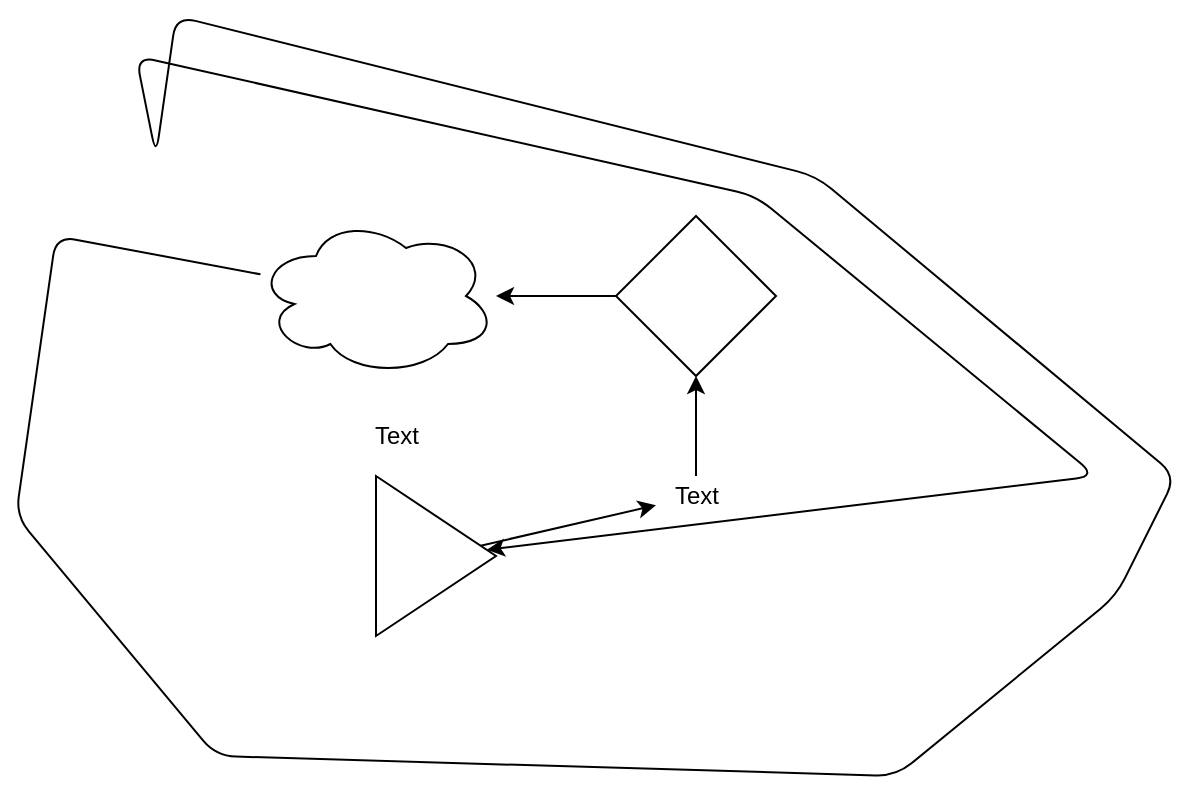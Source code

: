 <mxfile>
    <diagram id="rCY3lO3NyRyo0mM2oabO" name="Page-1">
        <mxGraphModel dx="584" dy="393" grid="1" gridSize="10" guides="1" tooltips="1" connect="1" arrows="1" fold="1" page="1" pageScale="1" pageWidth="850" pageHeight="1100" math="0" shadow="0">
            <root>
                <mxCell id="0"/>
                <mxCell id="1" parent="0"/>
                <mxCell id="20" value="" style="edgeStyle=none;html=1;" edge="1" parent="1" source="15" target="19">
                    <mxGeometry relative="1" as="geometry"/>
                </mxCell>
                <mxCell id="15" value="Text" style="text;html=1;align=center;verticalAlign=middle;resizable=0;points=[];autosize=1;strokeColor=none;fillColor=none;" vertex="1" parent="1">
                    <mxGeometry x="390" y="280" width="40" height="20" as="geometry"/>
                </mxCell>
                <mxCell id="16" value="Text" style="text;html=1;align=center;verticalAlign=middle;resizable=0;points=[];autosize=1;strokeColor=none;fillColor=none;" vertex="1" parent="1">
                    <mxGeometry x="240" y="250" width="40" height="20" as="geometry"/>
                </mxCell>
                <mxCell id="18" value="" style="edgeStyle=none;html=1;" edge="1" parent="1" source="17" target="15">
                    <mxGeometry relative="1" as="geometry"/>
                </mxCell>
                <mxCell id="17" value="" style="triangle;whiteSpace=wrap;html=1;" vertex="1" parent="1">
                    <mxGeometry x="250" y="280" width="60" height="80" as="geometry"/>
                </mxCell>
                <mxCell id="22" value="" style="edgeStyle=none;html=1;" edge="1" parent="1" source="19" target="21">
                    <mxGeometry relative="1" as="geometry"/>
                </mxCell>
                <mxCell id="19" value="" style="rhombus;whiteSpace=wrap;html=1;" vertex="1" parent="1">
                    <mxGeometry x="370" y="150" width="80" height="80" as="geometry"/>
                </mxCell>
                <mxCell id="23" value="" style="edgeStyle=none;html=1;" edge="1" parent="1" source="21" target="17">
                    <mxGeometry relative="1" as="geometry">
                        <Array as="points">
                            <mxPoint x="90" y="160"/>
                            <mxPoint x="70" y="300"/>
                            <mxPoint x="170" y="420"/>
                            <mxPoint x="510" y="430"/>
                            <mxPoint x="620" y="340"/>
                            <mxPoint x="650" y="280"/>
                            <mxPoint x="470" y="130"/>
                            <mxPoint x="150" y="50"/>
                            <mxPoint x="140" y="120"/>
                            <mxPoint x="130" y="70"/>
                            <mxPoint x="440" y="140"/>
                            <mxPoint x="610" y="280"/>
                        </Array>
                    </mxGeometry>
                </mxCell>
                <mxCell id="21" value="" style="ellipse;shape=cloud;whiteSpace=wrap;html=1;" vertex="1" parent="1">
                    <mxGeometry x="190" y="150" width="120" height="80" as="geometry"/>
                </mxCell>
            </root>
        </mxGraphModel>
    </diagram>
</mxfile>